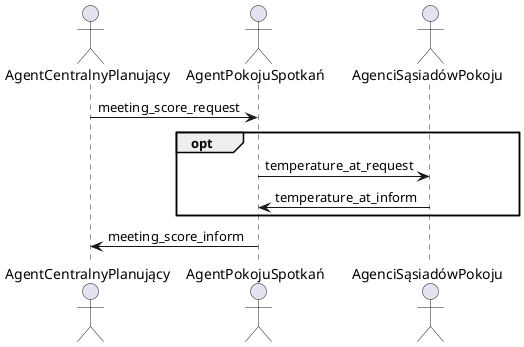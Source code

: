 @startuml
actor AgentCentralnyPlanujący
actor AgentPokojuSpotkań
actor AgenciSąsiadówPokoju

AgentCentralnyPlanujący->AgentPokojuSpotkań: meeting_score_request

opt	
	AgentPokojuSpotkań -> AgenciSąsiadówPokoju: temperature_at_request
	AgenciSąsiadówPokoju -> AgentPokojuSpotkań: temperature_at_inform
end

AgentPokojuSpotkań -> AgentCentralnyPlanujący: meeting_score_inform
@enduml